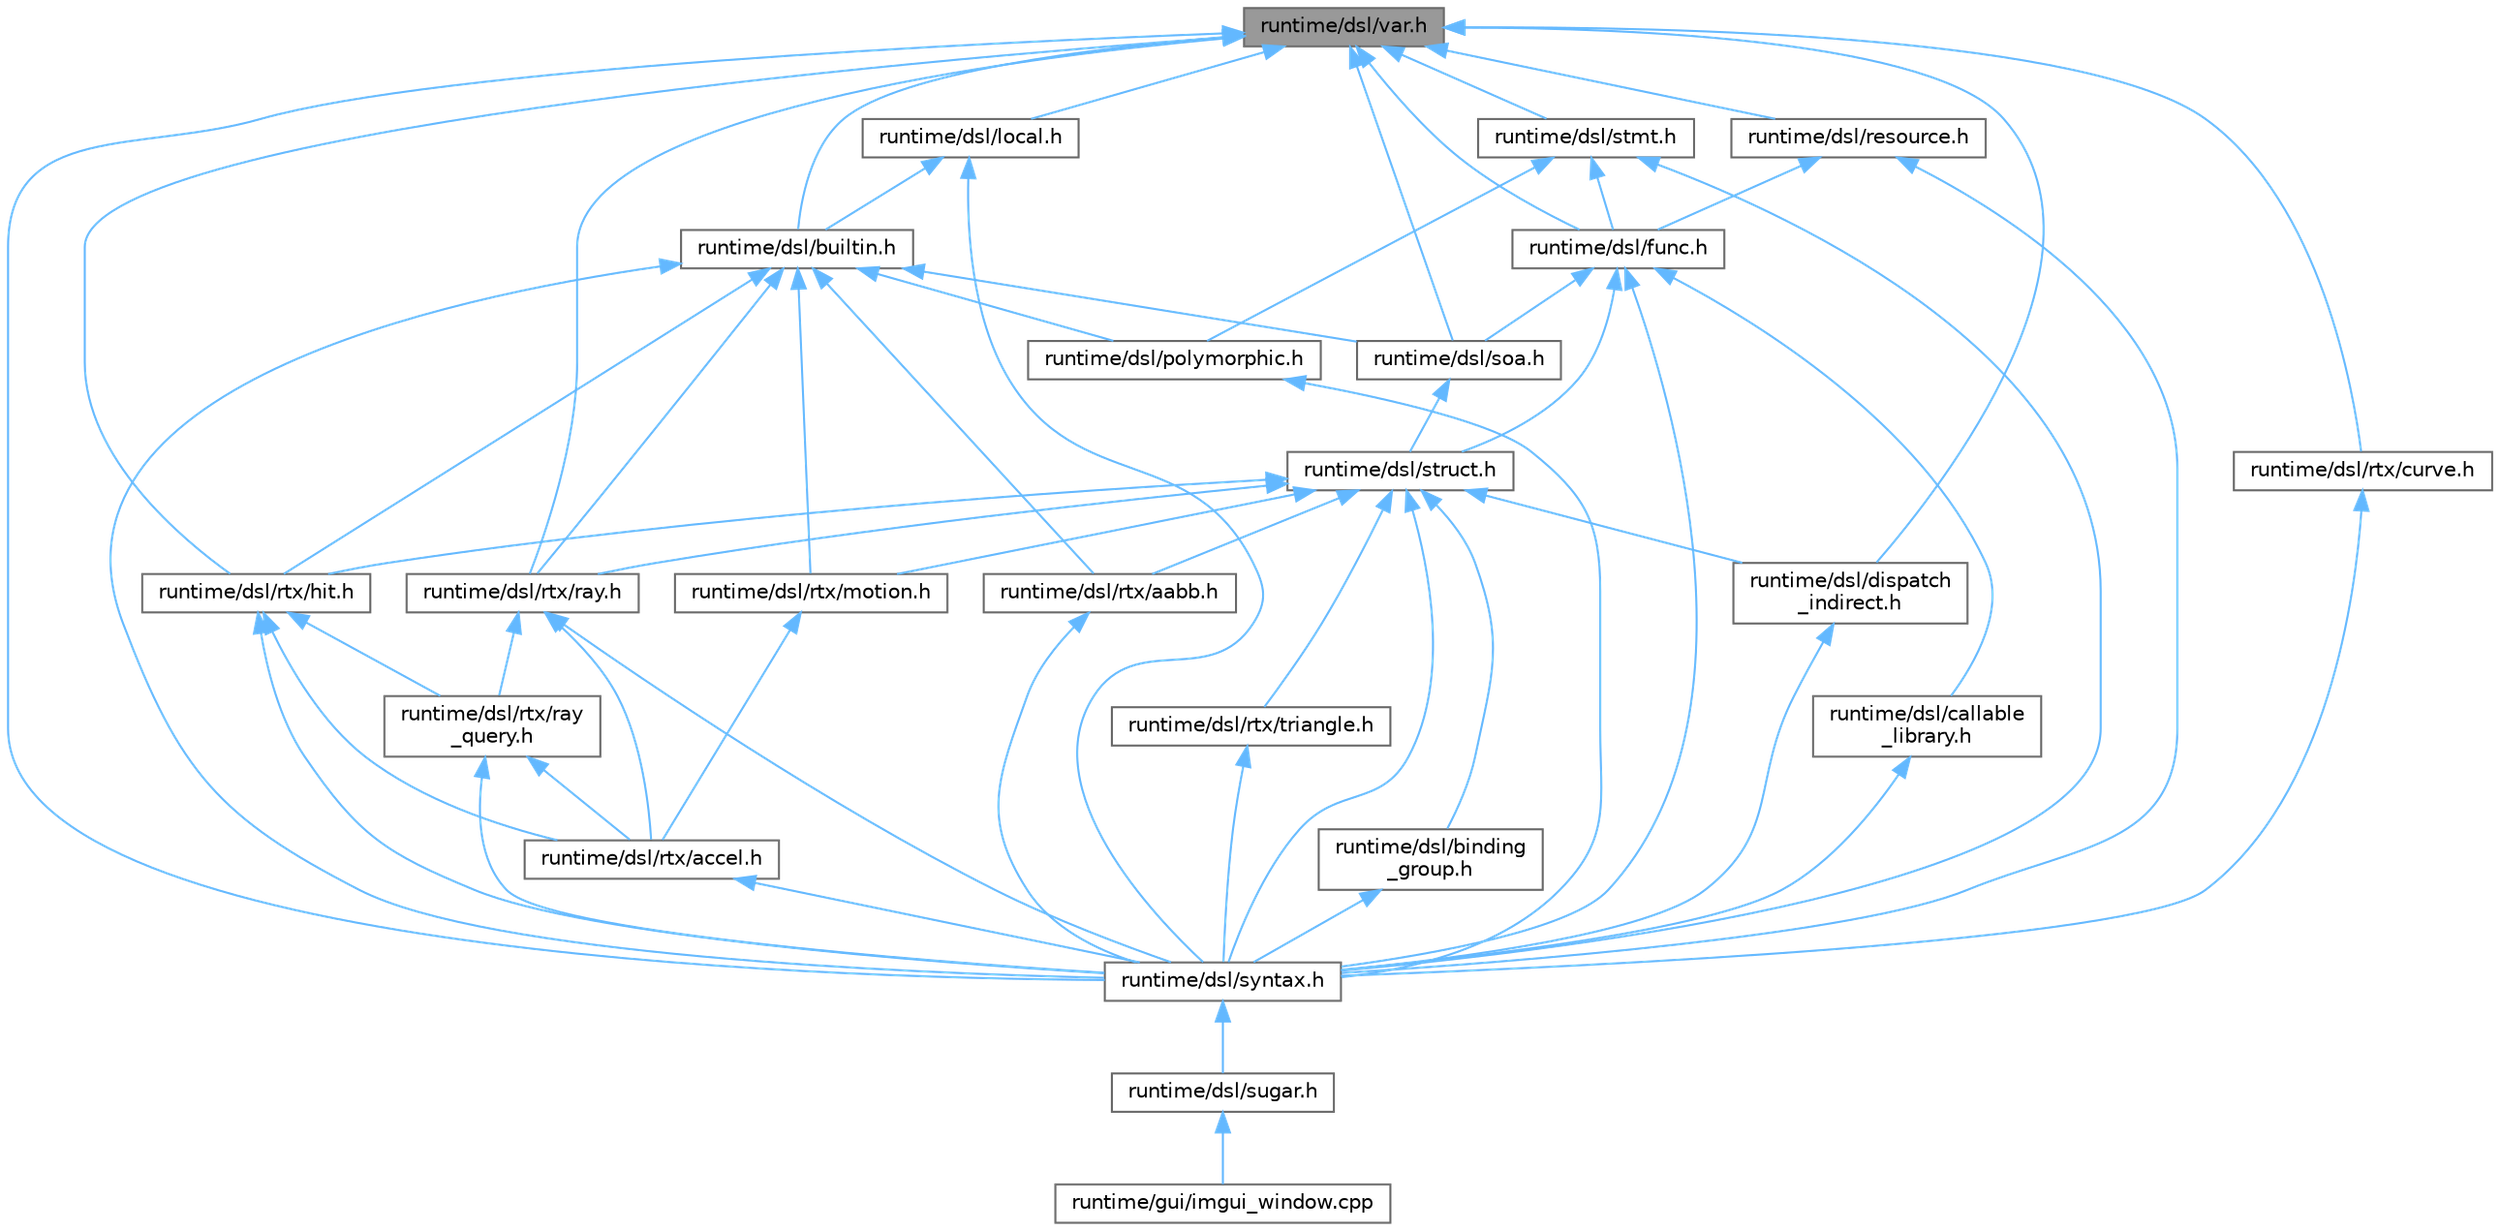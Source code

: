 digraph "runtime/dsl/var.h"
{
 // LATEX_PDF_SIZE
  bgcolor="transparent";
  edge [fontname=Helvetica,fontsize=10,labelfontname=Helvetica,labelfontsize=10];
  node [fontname=Helvetica,fontsize=10,shape=box,height=0.2,width=0.4];
  Node1 [id="Node000001",label="runtime/dsl/var.h",height=0.2,width=0.4,color="gray40", fillcolor="grey60", style="filled", fontcolor="black",tooltip=" "];
  Node1 -> Node2 [id="edge58_Node000001_Node000002",dir="back",color="steelblue1",style="solid",tooltip=" "];
  Node2 [id="Node000002",label="runtime/dsl/builtin.h",height=0.2,width=0.4,color="grey40", fillcolor="white", style="filled",URL="$builtin_8h.html",tooltip=" "];
  Node2 -> Node3 [id="edge59_Node000002_Node000003",dir="back",color="steelblue1",style="solid",tooltip=" "];
  Node3 [id="Node000003",label="runtime/dsl/polymorphic.h",height=0.2,width=0.4,color="grey40", fillcolor="white", style="filled",URL="$polymorphic_8h.html",tooltip=" "];
  Node3 -> Node4 [id="edge60_Node000003_Node000004",dir="back",color="steelblue1",style="solid",tooltip=" "];
  Node4 [id="Node000004",label="runtime/dsl/syntax.h",height=0.2,width=0.4,color="grey40", fillcolor="white", style="filled",URL="$syntax_8h.html",tooltip=" "];
  Node4 -> Node5 [id="edge61_Node000004_Node000005",dir="back",color="steelblue1",style="solid",tooltip=" "];
  Node5 [id="Node000005",label="runtime/dsl/sugar.h",height=0.2,width=0.4,color="grey40", fillcolor="white", style="filled",URL="$sugar_8h.html",tooltip=" "];
  Node5 -> Node6 [id="edge62_Node000005_Node000006",dir="back",color="steelblue1",style="solid",tooltip=" "];
  Node6 [id="Node000006",label="runtime/gui/imgui_window.cpp",height=0.2,width=0.4,color="grey40", fillcolor="white", style="filled",URL="$imgui__window_8cpp.html",tooltip=" "];
  Node2 -> Node7 [id="edge63_Node000002_Node000007",dir="back",color="steelblue1",style="solid",tooltip=" "];
  Node7 [id="Node000007",label="runtime/dsl/rtx/aabb.h",height=0.2,width=0.4,color="grey40", fillcolor="white", style="filled",URL="$dsl_2rtx_2aabb_8h.html",tooltip=" "];
  Node7 -> Node4 [id="edge64_Node000007_Node000004",dir="back",color="steelblue1",style="solid",tooltip=" "];
  Node2 -> Node8 [id="edge65_Node000002_Node000008",dir="back",color="steelblue1",style="solid",tooltip=" "];
  Node8 [id="Node000008",label="runtime/dsl/rtx/hit.h",height=0.2,width=0.4,color="grey40", fillcolor="white", style="filled",URL="$dsl_2rtx_2hit_8h.html",tooltip=" "];
  Node8 -> Node9 [id="edge66_Node000008_Node000009",dir="back",color="steelblue1",style="solid",tooltip=" "];
  Node9 [id="Node000009",label="runtime/dsl/rtx/accel.h",height=0.2,width=0.4,color="grey40", fillcolor="white", style="filled",URL="$dsl_2rtx_2accel_8h.html",tooltip=" "];
  Node9 -> Node4 [id="edge67_Node000009_Node000004",dir="back",color="steelblue1",style="solid",tooltip=" "];
  Node8 -> Node10 [id="edge68_Node000008_Node000010",dir="back",color="steelblue1",style="solid",tooltip=" "];
  Node10 [id="Node000010",label="runtime/dsl/rtx/ray\l_query.h",height=0.2,width=0.4,color="grey40", fillcolor="white", style="filled",URL="$ray__query_8h.html",tooltip=" "];
  Node10 -> Node9 [id="edge69_Node000010_Node000009",dir="back",color="steelblue1",style="solid",tooltip=" "];
  Node10 -> Node4 [id="edge70_Node000010_Node000004",dir="back",color="steelblue1",style="solid",tooltip=" "];
  Node8 -> Node4 [id="edge71_Node000008_Node000004",dir="back",color="steelblue1",style="solid",tooltip=" "];
  Node2 -> Node11 [id="edge72_Node000002_Node000011",dir="back",color="steelblue1",style="solid",tooltip=" "];
  Node11 [id="Node000011",label="runtime/dsl/rtx/motion.h",height=0.2,width=0.4,color="grey40", fillcolor="white", style="filled",URL="$motion_8h.html",tooltip=" "];
  Node11 -> Node9 [id="edge73_Node000011_Node000009",dir="back",color="steelblue1",style="solid",tooltip=" "];
  Node2 -> Node12 [id="edge74_Node000002_Node000012",dir="back",color="steelblue1",style="solid",tooltip=" "];
  Node12 [id="Node000012",label="runtime/dsl/rtx/ray.h",height=0.2,width=0.4,color="grey40", fillcolor="white", style="filled",URL="$dsl_2rtx_2ray_8h.html",tooltip=" "];
  Node12 -> Node9 [id="edge75_Node000012_Node000009",dir="back",color="steelblue1",style="solid",tooltip=" "];
  Node12 -> Node10 [id="edge76_Node000012_Node000010",dir="back",color="steelblue1",style="solid",tooltip=" "];
  Node12 -> Node4 [id="edge77_Node000012_Node000004",dir="back",color="steelblue1",style="solid",tooltip=" "];
  Node2 -> Node13 [id="edge78_Node000002_Node000013",dir="back",color="steelblue1",style="solid",tooltip=" "];
  Node13 [id="Node000013",label="runtime/dsl/soa.h",height=0.2,width=0.4,color="grey40", fillcolor="white", style="filled",URL="$soa_8h.html",tooltip=" "];
  Node13 -> Node14 [id="edge79_Node000013_Node000014",dir="back",color="steelblue1",style="solid",tooltip=" "];
  Node14 [id="Node000014",label="runtime/dsl/struct.h",height=0.2,width=0.4,color="grey40", fillcolor="white", style="filled",URL="$struct_8h.html",tooltip=" "];
  Node14 -> Node15 [id="edge80_Node000014_Node000015",dir="back",color="steelblue1",style="solid",tooltip=" "];
  Node15 [id="Node000015",label="runtime/dsl/binding\l_group.h",height=0.2,width=0.4,color="grey40", fillcolor="white", style="filled",URL="$binding__group_8h.html",tooltip=" "];
  Node15 -> Node4 [id="edge81_Node000015_Node000004",dir="back",color="steelblue1",style="solid",tooltip=" "];
  Node14 -> Node16 [id="edge82_Node000014_Node000016",dir="back",color="steelblue1",style="solid",tooltip=" "];
  Node16 [id="Node000016",label="runtime/dsl/dispatch\l_indirect.h",height=0.2,width=0.4,color="grey40", fillcolor="white", style="filled",URL="$dispatch__indirect_8h.html",tooltip=" "];
  Node16 -> Node4 [id="edge83_Node000016_Node000004",dir="back",color="steelblue1",style="solid",tooltip=" "];
  Node14 -> Node7 [id="edge84_Node000014_Node000007",dir="back",color="steelblue1",style="solid",tooltip=" "];
  Node14 -> Node8 [id="edge85_Node000014_Node000008",dir="back",color="steelblue1",style="solid",tooltip=" "];
  Node14 -> Node11 [id="edge86_Node000014_Node000011",dir="back",color="steelblue1",style="solid",tooltip=" "];
  Node14 -> Node12 [id="edge87_Node000014_Node000012",dir="back",color="steelblue1",style="solid",tooltip=" "];
  Node14 -> Node17 [id="edge88_Node000014_Node000017",dir="back",color="steelblue1",style="solid",tooltip=" "];
  Node17 [id="Node000017",label="runtime/dsl/rtx/triangle.h",height=0.2,width=0.4,color="grey40", fillcolor="white", style="filled",URL="$dsl_2rtx_2triangle_8h.html",tooltip=" "];
  Node17 -> Node4 [id="edge89_Node000017_Node000004",dir="back",color="steelblue1",style="solid",tooltip=" "];
  Node14 -> Node4 [id="edge90_Node000014_Node000004",dir="back",color="steelblue1",style="solid",tooltip=" "];
  Node2 -> Node4 [id="edge91_Node000002_Node000004",dir="back",color="steelblue1",style="solid",tooltip=" "];
  Node1 -> Node16 [id="edge92_Node000001_Node000016",dir="back",color="steelblue1",style="solid",tooltip=" "];
  Node1 -> Node18 [id="edge93_Node000001_Node000018",dir="back",color="steelblue1",style="solid",tooltip=" "];
  Node18 [id="Node000018",label="runtime/dsl/func.h",height=0.2,width=0.4,color="grey40", fillcolor="white", style="filled",URL="$func_8h.html",tooltip=" "];
  Node18 -> Node19 [id="edge94_Node000018_Node000019",dir="back",color="steelblue1",style="solid",tooltip=" "];
  Node19 [id="Node000019",label="runtime/dsl/callable\l_library.h",height=0.2,width=0.4,color="grey40", fillcolor="white", style="filled",URL="$dsl_2callable__library_8h.html",tooltip=" "];
  Node19 -> Node4 [id="edge95_Node000019_Node000004",dir="back",color="steelblue1",style="solid",tooltip=" "];
  Node18 -> Node13 [id="edge96_Node000018_Node000013",dir="back",color="steelblue1",style="solid",tooltip=" "];
  Node18 -> Node14 [id="edge97_Node000018_Node000014",dir="back",color="steelblue1",style="solid",tooltip=" "];
  Node18 -> Node4 [id="edge98_Node000018_Node000004",dir="back",color="steelblue1",style="solid",tooltip=" "];
  Node1 -> Node20 [id="edge99_Node000001_Node000020",dir="back",color="steelblue1",style="solid",tooltip=" "];
  Node20 [id="Node000020",label="runtime/dsl/local.h",height=0.2,width=0.4,color="grey40", fillcolor="white", style="filled",URL="$local_8h.html",tooltip=" "];
  Node20 -> Node2 [id="edge100_Node000020_Node000002",dir="back",color="steelblue1",style="solid",tooltip=" "];
  Node20 -> Node4 [id="edge101_Node000020_Node000004",dir="back",color="steelblue1",style="solid",tooltip=" "];
  Node1 -> Node21 [id="edge102_Node000001_Node000021",dir="back",color="steelblue1",style="solid",tooltip=" "];
  Node21 [id="Node000021",label="runtime/dsl/resource.h",height=0.2,width=0.4,color="grey40", fillcolor="white", style="filled",URL="$dsl_2resource_8h.html",tooltip=" "];
  Node21 -> Node18 [id="edge103_Node000021_Node000018",dir="back",color="steelblue1",style="solid",tooltip=" "];
  Node21 -> Node4 [id="edge104_Node000021_Node000004",dir="back",color="steelblue1",style="solid",tooltip=" "];
  Node1 -> Node22 [id="edge105_Node000001_Node000022",dir="back",color="steelblue1",style="solid",tooltip=" "];
  Node22 [id="Node000022",label="runtime/dsl/rtx/curve.h",height=0.2,width=0.4,color="grey40", fillcolor="white", style="filled",URL="$dsl_2rtx_2curve_8h.html",tooltip=" "];
  Node22 -> Node4 [id="edge106_Node000022_Node000004",dir="back",color="steelblue1",style="solid",tooltip=" "];
  Node1 -> Node8 [id="edge107_Node000001_Node000008",dir="back",color="steelblue1",style="solid",tooltip=" "];
  Node1 -> Node12 [id="edge108_Node000001_Node000012",dir="back",color="steelblue1",style="solid",tooltip=" "];
  Node1 -> Node13 [id="edge109_Node000001_Node000013",dir="back",color="steelblue1",style="solid",tooltip=" "];
  Node1 -> Node23 [id="edge110_Node000001_Node000023",dir="back",color="steelblue1",style="solid",tooltip=" "];
  Node23 [id="Node000023",label="runtime/dsl/stmt.h",height=0.2,width=0.4,color="grey40", fillcolor="white", style="filled",URL="$stmt_8h.html",tooltip=" "];
  Node23 -> Node18 [id="edge111_Node000023_Node000018",dir="back",color="steelblue1",style="solid",tooltip=" "];
  Node23 -> Node3 [id="edge112_Node000023_Node000003",dir="back",color="steelblue1",style="solid",tooltip=" "];
  Node23 -> Node4 [id="edge113_Node000023_Node000004",dir="back",color="steelblue1",style="solid",tooltip=" "];
  Node1 -> Node4 [id="edge114_Node000001_Node000004",dir="back",color="steelblue1",style="solid",tooltip=" "];
}
